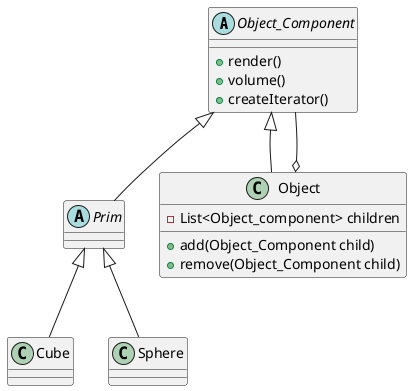 @startuml


abstract class Object_Component {
    + render()
    + volume()
    + createIterator()
}
abstract class Prim
class Object {
    - List<Object_component> children

    + add(Object_Component child)
    + remove(Object_Component child)
}   

class Cube 
class Sphere 

Object_Component <|-- Object 
Object_Component <|-- Prim

Prim <|-- Cube
Prim <|-- Sphere

Object o-- Object_Component





@enduml